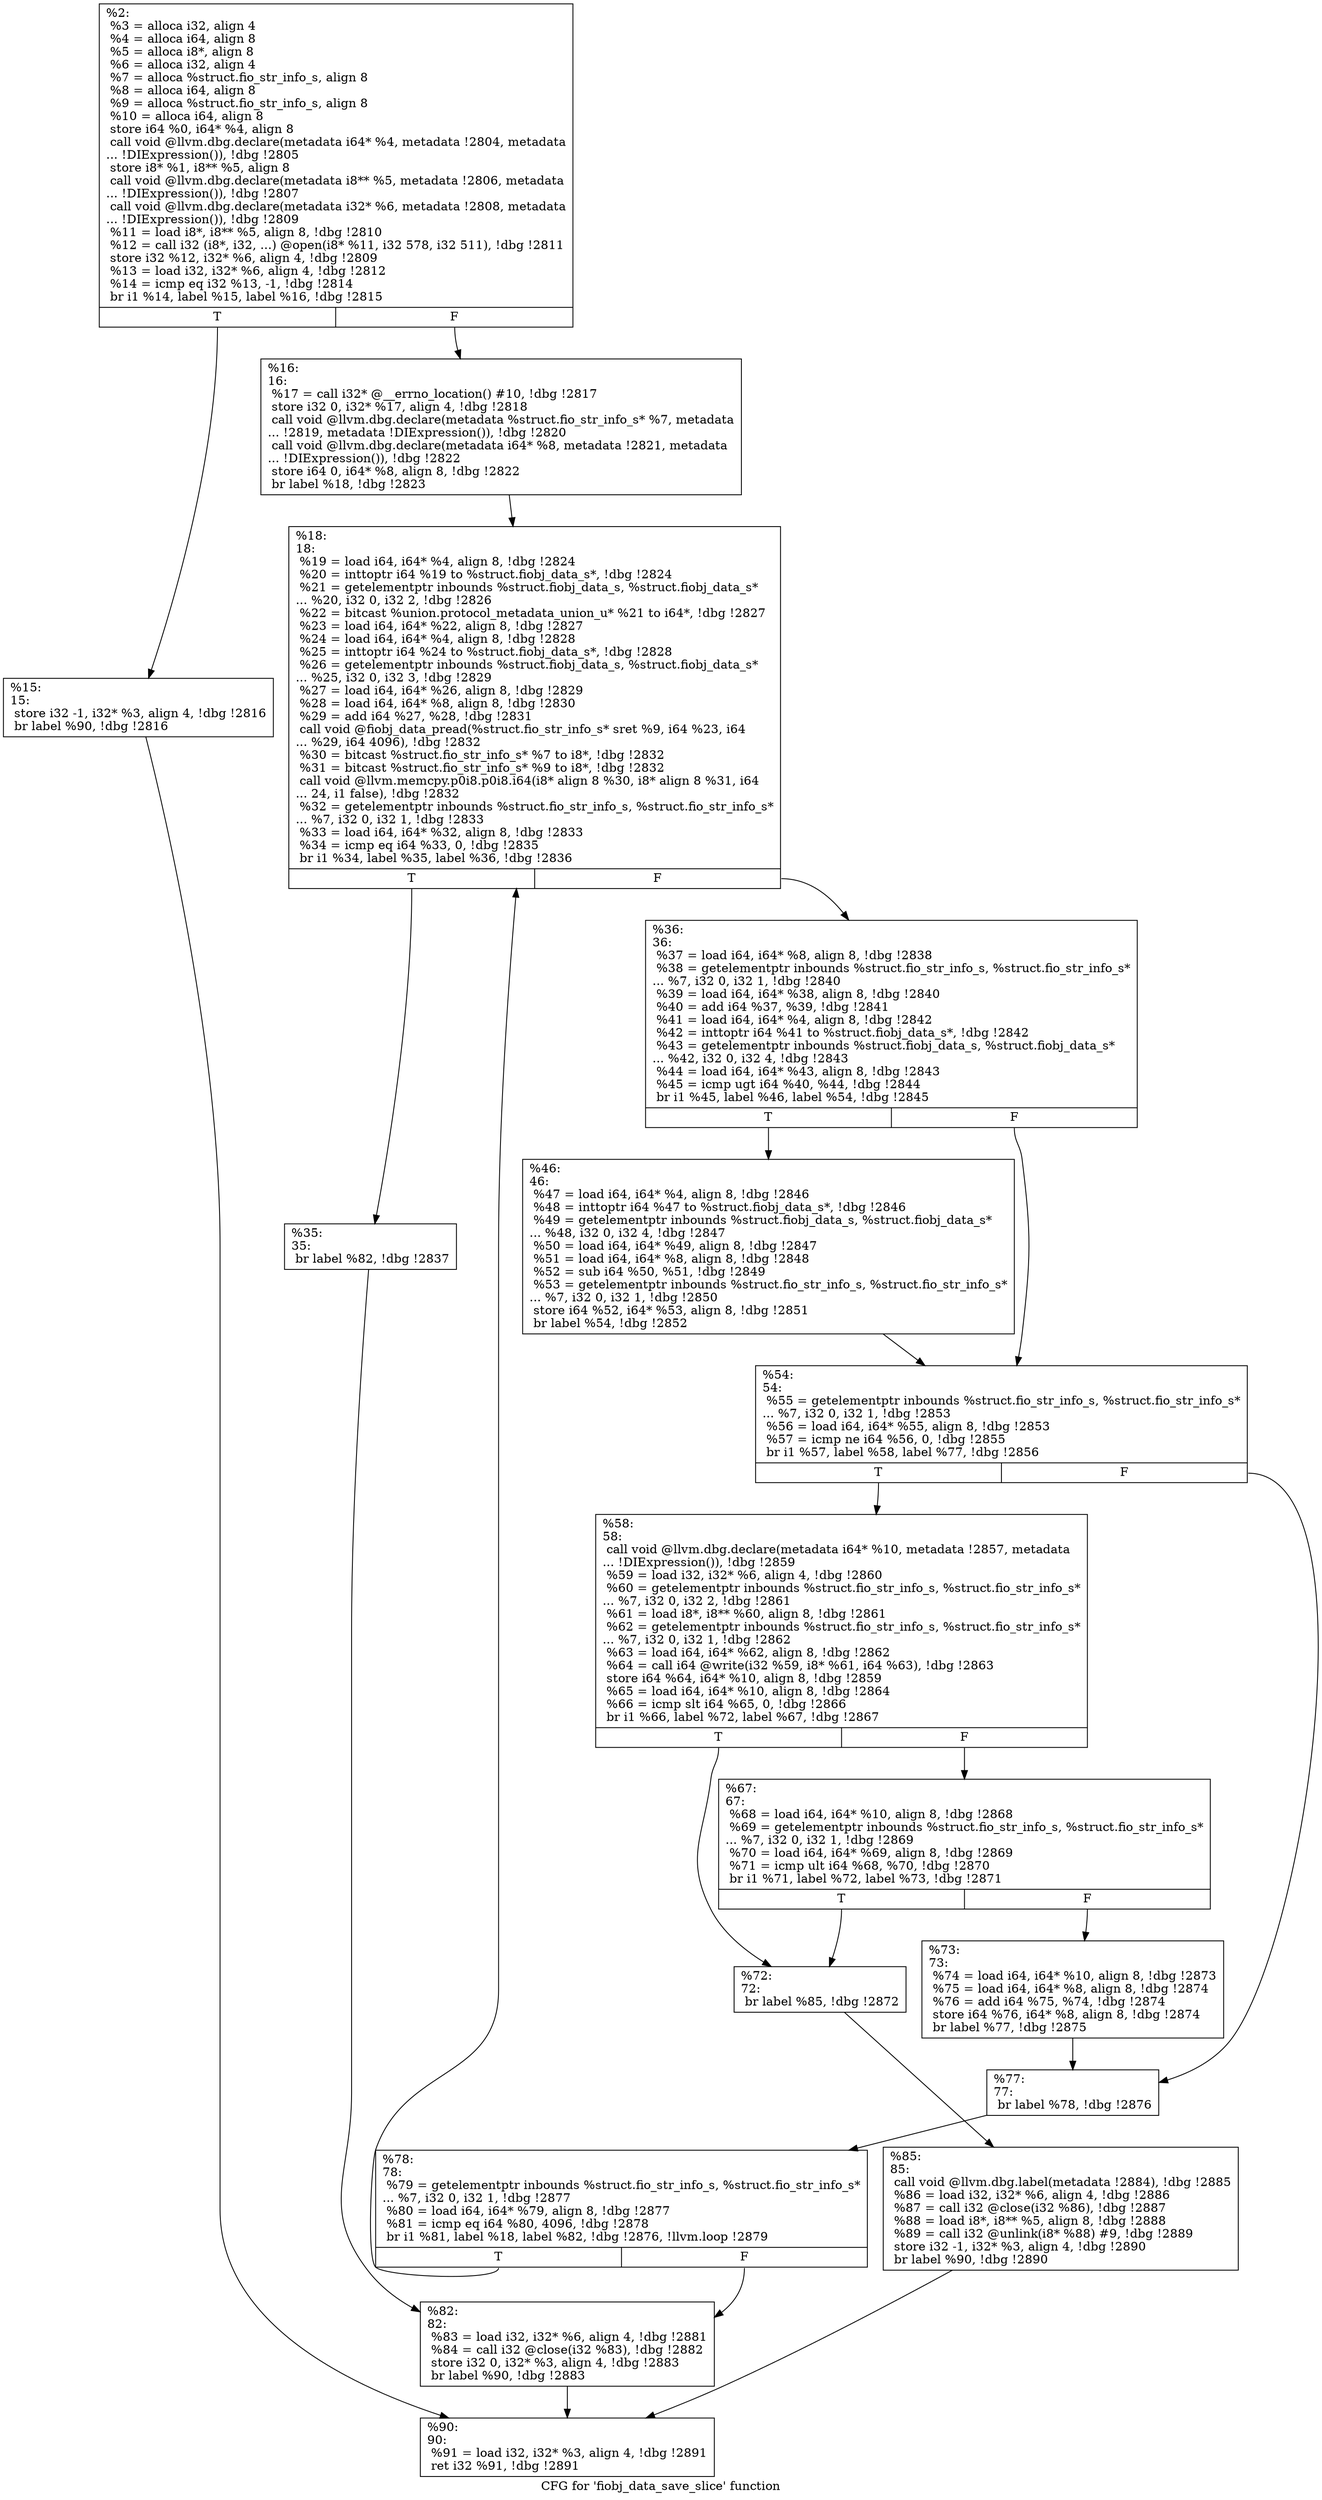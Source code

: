 digraph "CFG for 'fiobj_data_save_slice' function" {
	label="CFG for 'fiobj_data_save_slice' function";

	Node0x556851dad210 [shape=record,label="{%2:\l  %3 = alloca i32, align 4\l  %4 = alloca i64, align 8\l  %5 = alloca i8*, align 8\l  %6 = alloca i32, align 4\l  %7 = alloca %struct.fio_str_info_s, align 8\l  %8 = alloca i64, align 8\l  %9 = alloca %struct.fio_str_info_s, align 8\l  %10 = alloca i64, align 8\l  store i64 %0, i64* %4, align 8\l  call void @llvm.dbg.declare(metadata i64* %4, metadata !2804, metadata\l... !DIExpression()), !dbg !2805\l  store i8* %1, i8** %5, align 8\l  call void @llvm.dbg.declare(metadata i8** %5, metadata !2806, metadata\l... !DIExpression()), !dbg !2807\l  call void @llvm.dbg.declare(metadata i32* %6, metadata !2808, metadata\l... !DIExpression()), !dbg !2809\l  %11 = load i8*, i8** %5, align 8, !dbg !2810\l  %12 = call i32 (i8*, i32, ...) @open(i8* %11, i32 578, i32 511), !dbg !2811\l  store i32 %12, i32* %6, align 4, !dbg !2809\l  %13 = load i32, i32* %6, align 4, !dbg !2812\l  %14 = icmp eq i32 %13, -1, !dbg !2814\l  br i1 %14, label %15, label %16, !dbg !2815\l|{<s0>T|<s1>F}}"];
	Node0x556851dad210:s0 -> Node0x556851db0360;
	Node0x556851dad210:s1 -> Node0x556851db03b0;
	Node0x556851db0360 [shape=record,label="{%15:\l15:                                               \l  store i32 -1, i32* %3, align 4, !dbg !2816\l  br label %90, !dbg !2816\l}"];
	Node0x556851db0360 -> Node0x556851db0810;
	Node0x556851db03b0 [shape=record,label="{%16:\l16:                                               \l  %17 = call i32* @__errno_location() #10, !dbg !2817\l  store i32 0, i32* %17, align 4, !dbg !2818\l  call void @llvm.dbg.declare(metadata %struct.fio_str_info_s* %7, metadata\l... !2819, metadata !DIExpression()), !dbg !2820\l  call void @llvm.dbg.declare(metadata i64* %8, metadata !2821, metadata\l... !DIExpression()), !dbg !2822\l  store i64 0, i64* %8, align 8, !dbg !2822\l  br label %18, !dbg !2823\l}"];
	Node0x556851db03b0 -> Node0x556851db0400;
	Node0x556851db0400 [shape=record,label="{%18:\l18:                                               \l  %19 = load i64, i64* %4, align 8, !dbg !2824\l  %20 = inttoptr i64 %19 to %struct.fiobj_data_s*, !dbg !2824\l  %21 = getelementptr inbounds %struct.fiobj_data_s, %struct.fiobj_data_s*\l... %20, i32 0, i32 2, !dbg !2826\l  %22 = bitcast %union.protocol_metadata_union_u* %21 to i64*, !dbg !2827\l  %23 = load i64, i64* %22, align 8, !dbg !2827\l  %24 = load i64, i64* %4, align 8, !dbg !2828\l  %25 = inttoptr i64 %24 to %struct.fiobj_data_s*, !dbg !2828\l  %26 = getelementptr inbounds %struct.fiobj_data_s, %struct.fiobj_data_s*\l... %25, i32 0, i32 3, !dbg !2829\l  %27 = load i64, i64* %26, align 8, !dbg !2829\l  %28 = load i64, i64* %8, align 8, !dbg !2830\l  %29 = add i64 %27, %28, !dbg !2831\l  call void @fiobj_data_pread(%struct.fio_str_info_s* sret %9, i64 %23, i64\l... %29, i64 4096), !dbg !2832\l  %30 = bitcast %struct.fio_str_info_s* %7 to i8*, !dbg !2832\l  %31 = bitcast %struct.fio_str_info_s* %9 to i8*, !dbg !2832\l  call void @llvm.memcpy.p0i8.p0i8.i64(i8* align 8 %30, i8* align 8 %31, i64\l... 24, i1 false), !dbg !2832\l  %32 = getelementptr inbounds %struct.fio_str_info_s, %struct.fio_str_info_s*\l... %7, i32 0, i32 1, !dbg !2833\l  %33 = load i64, i64* %32, align 8, !dbg !2833\l  %34 = icmp eq i64 %33, 0, !dbg !2835\l  br i1 %34, label %35, label %36, !dbg !2836\l|{<s0>T|<s1>F}}"];
	Node0x556851db0400:s0 -> Node0x556851db0450;
	Node0x556851db0400:s1 -> Node0x556851db04a0;
	Node0x556851db0450 [shape=record,label="{%35:\l35:                                               \l  br label %82, !dbg !2837\l}"];
	Node0x556851db0450 -> Node0x556851db0770;
	Node0x556851db04a0 [shape=record,label="{%36:\l36:                                               \l  %37 = load i64, i64* %8, align 8, !dbg !2838\l  %38 = getelementptr inbounds %struct.fio_str_info_s, %struct.fio_str_info_s*\l... %7, i32 0, i32 1, !dbg !2840\l  %39 = load i64, i64* %38, align 8, !dbg !2840\l  %40 = add i64 %37, %39, !dbg !2841\l  %41 = load i64, i64* %4, align 8, !dbg !2842\l  %42 = inttoptr i64 %41 to %struct.fiobj_data_s*, !dbg !2842\l  %43 = getelementptr inbounds %struct.fiobj_data_s, %struct.fiobj_data_s*\l... %42, i32 0, i32 4, !dbg !2843\l  %44 = load i64, i64* %43, align 8, !dbg !2843\l  %45 = icmp ugt i64 %40, %44, !dbg !2844\l  br i1 %45, label %46, label %54, !dbg !2845\l|{<s0>T|<s1>F}}"];
	Node0x556851db04a0:s0 -> Node0x556851db04f0;
	Node0x556851db04a0:s1 -> Node0x556851db0540;
	Node0x556851db04f0 [shape=record,label="{%46:\l46:                                               \l  %47 = load i64, i64* %4, align 8, !dbg !2846\l  %48 = inttoptr i64 %47 to %struct.fiobj_data_s*, !dbg !2846\l  %49 = getelementptr inbounds %struct.fiobj_data_s, %struct.fiobj_data_s*\l... %48, i32 0, i32 4, !dbg !2847\l  %50 = load i64, i64* %49, align 8, !dbg !2847\l  %51 = load i64, i64* %8, align 8, !dbg !2848\l  %52 = sub i64 %50, %51, !dbg !2849\l  %53 = getelementptr inbounds %struct.fio_str_info_s, %struct.fio_str_info_s*\l... %7, i32 0, i32 1, !dbg !2850\l  store i64 %52, i64* %53, align 8, !dbg !2851\l  br label %54, !dbg !2852\l}"];
	Node0x556851db04f0 -> Node0x556851db0540;
	Node0x556851db0540 [shape=record,label="{%54:\l54:                                               \l  %55 = getelementptr inbounds %struct.fio_str_info_s, %struct.fio_str_info_s*\l... %7, i32 0, i32 1, !dbg !2853\l  %56 = load i64, i64* %55, align 8, !dbg !2853\l  %57 = icmp ne i64 %56, 0, !dbg !2855\l  br i1 %57, label %58, label %77, !dbg !2856\l|{<s0>T|<s1>F}}"];
	Node0x556851db0540:s0 -> Node0x556851db0590;
	Node0x556851db0540:s1 -> Node0x556851db06d0;
	Node0x556851db0590 [shape=record,label="{%58:\l58:                                               \l  call void @llvm.dbg.declare(metadata i64* %10, metadata !2857, metadata\l... !DIExpression()), !dbg !2859\l  %59 = load i32, i32* %6, align 4, !dbg !2860\l  %60 = getelementptr inbounds %struct.fio_str_info_s, %struct.fio_str_info_s*\l... %7, i32 0, i32 2, !dbg !2861\l  %61 = load i8*, i8** %60, align 8, !dbg !2861\l  %62 = getelementptr inbounds %struct.fio_str_info_s, %struct.fio_str_info_s*\l... %7, i32 0, i32 1, !dbg !2862\l  %63 = load i64, i64* %62, align 8, !dbg !2862\l  %64 = call i64 @write(i32 %59, i8* %61, i64 %63), !dbg !2863\l  store i64 %64, i64* %10, align 8, !dbg !2859\l  %65 = load i64, i64* %10, align 8, !dbg !2864\l  %66 = icmp slt i64 %65, 0, !dbg !2866\l  br i1 %66, label %72, label %67, !dbg !2867\l|{<s0>T|<s1>F}}"];
	Node0x556851db0590:s0 -> Node0x556851db0630;
	Node0x556851db0590:s1 -> Node0x556851db05e0;
	Node0x556851db05e0 [shape=record,label="{%67:\l67:                                               \l  %68 = load i64, i64* %10, align 8, !dbg !2868\l  %69 = getelementptr inbounds %struct.fio_str_info_s, %struct.fio_str_info_s*\l... %7, i32 0, i32 1, !dbg !2869\l  %70 = load i64, i64* %69, align 8, !dbg !2869\l  %71 = icmp ult i64 %68, %70, !dbg !2870\l  br i1 %71, label %72, label %73, !dbg !2871\l|{<s0>T|<s1>F}}"];
	Node0x556851db05e0:s0 -> Node0x556851db0630;
	Node0x556851db05e0:s1 -> Node0x556851db0680;
	Node0x556851db0630 [shape=record,label="{%72:\l72:                                               \l  br label %85, !dbg !2872\l}"];
	Node0x556851db0630 -> Node0x556851db07c0;
	Node0x556851db0680 [shape=record,label="{%73:\l73:                                               \l  %74 = load i64, i64* %10, align 8, !dbg !2873\l  %75 = load i64, i64* %8, align 8, !dbg !2874\l  %76 = add i64 %75, %74, !dbg !2874\l  store i64 %76, i64* %8, align 8, !dbg !2874\l  br label %77, !dbg !2875\l}"];
	Node0x556851db0680 -> Node0x556851db06d0;
	Node0x556851db06d0 [shape=record,label="{%77:\l77:                                               \l  br label %78, !dbg !2876\l}"];
	Node0x556851db06d0 -> Node0x556851db0720;
	Node0x556851db0720 [shape=record,label="{%78:\l78:                                               \l  %79 = getelementptr inbounds %struct.fio_str_info_s, %struct.fio_str_info_s*\l... %7, i32 0, i32 1, !dbg !2877\l  %80 = load i64, i64* %79, align 8, !dbg !2877\l  %81 = icmp eq i64 %80, 4096, !dbg !2878\l  br i1 %81, label %18, label %82, !dbg !2876, !llvm.loop !2879\l|{<s0>T|<s1>F}}"];
	Node0x556851db0720:s0 -> Node0x556851db0400;
	Node0x556851db0720:s1 -> Node0x556851db0770;
	Node0x556851db0770 [shape=record,label="{%82:\l82:                                               \l  %83 = load i32, i32* %6, align 4, !dbg !2881\l  %84 = call i32 @close(i32 %83), !dbg !2882\l  store i32 0, i32* %3, align 4, !dbg !2883\l  br label %90, !dbg !2883\l}"];
	Node0x556851db0770 -> Node0x556851db0810;
	Node0x556851db07c0 [shape=record,label="{%85:\l85:                                               \l  call void @llvm.dbg.label(metadata !2884), !dbg !2885\l  %86 = load i32, i32* %6, align 4, !dbg !2886\l  %87 = call i32 @close(i32 %86), !dbg !2887\l  %88 = load i8*, i8** %5, align 8, !dbg !2888\l  %89 = call i32 @unlink(i8* %88) #9, !dbg !2889\l  store i32 -1, i32* %3, align 4, !dbg !2890\l  br label %90, !dbg !2890\l}"];
	Node0x556851db07c0 -> Node0x556851db0810;
	Node0x556851db0810 [shape=record,label="{%90:\l90:                                               \l  %91 = load i32, i32* %3, align 4, !dbg !2891\l  ret i32 %91, !dbg !2891\l}"];
}

